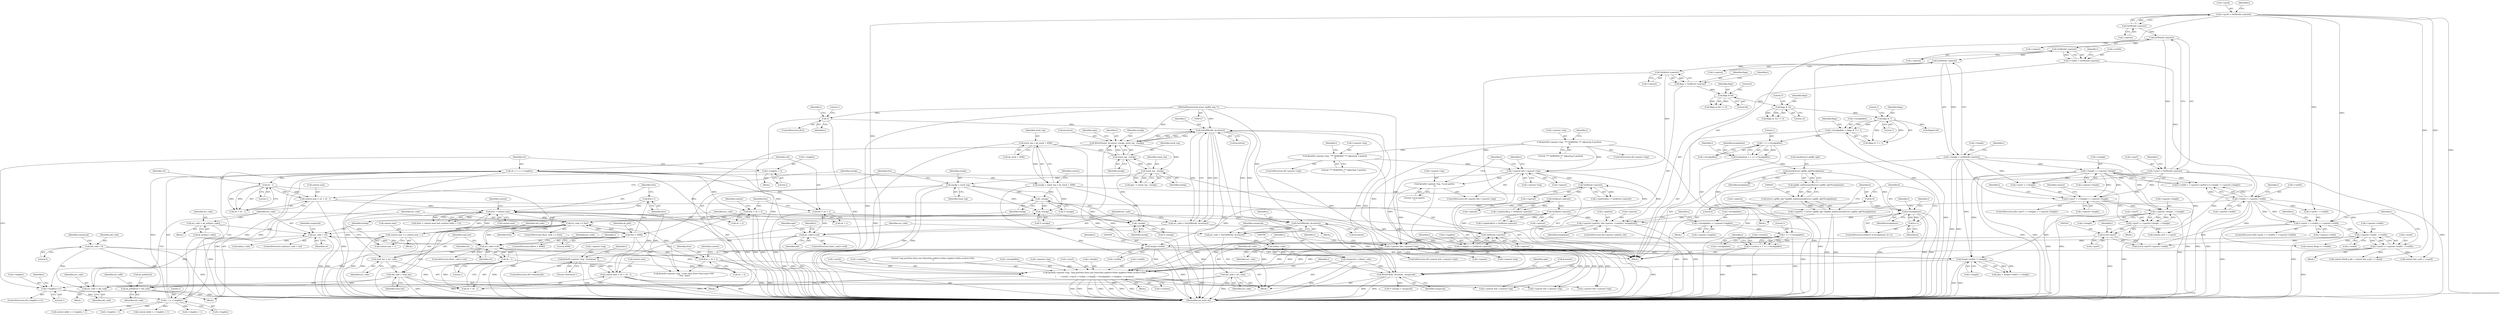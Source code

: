 digraph "0_ngiflib_b588a2249c7abbfc52173e32ee11d6facef82f89@API" {
"1000867" [label="(Call,ab_prfx[free] = old_code)"];
"1000791" [label="(Call,old_code = act_code)"];
"1000788" [label="(Call,(u8)act_code)"];
"1000780" [label="(Call,act_code = GetGifWord(i, &context))"];
"1000782" [label="(Call,GetGifWord(i, &context))"];
"1000681" [label="(Call,GetGifWord(i, &context))"];
"1000794" [label="(Call,WritePixel(i, &context, casspecial))"];
"1000128" [label="(MethodParameterIn,struct ngiflib_img * i)"];
"1000786" [label="(Call,casspecial = (u8)act_code)"];
"1000846" [label="(Call,WritePixels(i, &context, stackp, stack_top - stackp))"];
"1000851" [label="(Call,stack_top - stackp)"];
"1000657" [label="(Call,stack_top = ab_stack + 4096)"];
"1000856" [label="(Call,stack_top - stackp)"];
"1000843" [label="(Call,--stackp)"];
"1000655" [label="(Call,stackp = stack_top = ab_stack + 4096)"];
"1000826" [label="(Call,--stackp)"];
"1000813" [label="(Call,--stackp)"];
"1000859" [label="(Call,stackp = stack_top)"];
"1000155" [label="(Call,!i)"];
"1000907" [label="(Call,old_code = read_byt)"];
"1000803" [label="(Call,read_byt = act_code)"];
"1000734" [label="(Call,act_code==clr)"];
"1000686" [label="(Call,act_code==eof)"];
"1000679" [label="(Call,act_code = GetGifWord(i, &context))"];
"1000627" [label="(Call,eof = clr + 1)"];
"1000620" [label="(Call,clr = 1 << i->imgbits)"];
"1000622" [label="(Call,1 << i->imgbits)"];
"1000609" [label="(Call,i->imgbits==1)"];
"1000580" [label="(Call,fprintf(i->parent->log, \"img pos(%hu,%hu) size %hux%hu palbits=%hhu imgbits=%hhu ncolors=%hu\n\",\n\t       i->posX, i->posY, i->width, i->height, i->localpalbits, i->imgbits, i->ncolors))"];
"1000559" [label="(Call,i->parent && i->parent->log)"];
"1000554" [label="(Call,GetByte(i->parent))"];
"1000513" [label="(Call,i->parent->palette_cb(i->parent, i->palette, localpalsize))"];
"1000434" [label="(Call,i->parent && i->parent->log)"];
"1000378" [label="(Call,GetByte(i->parent))"];
"1000188" [label="(Call,GetWord(i->parent))"];
"1000180" [label="(Call,GetWord(i->parent))"];
"1000172" [label="(Call,GetWord(i->parent))"];
"1000164" [label="(Call,GetWord(i->parent))"];
"1000250" [label="(Call,fprintf(i->parent->log, \"*** WARNING *** Adjusting X position\n\"))"];
"1000291" [label="(Call,fprintf(i->parent->log, \"*** WARNING *** Adjusting Y position\n\"))"];
"1000503" [label="(Call,GetByte(i->parent))"];
"1000491" [label="(Call,GetByte(i->parent))"];
"1000479" [label="(Call,GetByte(i->parent))"];
"1000450" [label="(Call,i->palette = (struct ngiflib_rgb *)ngiflib_malloc(sizeof(struct ngiflib_rgb)*localpalsize))"];
"1000454" [label="(Call,(struct ngiflib_rgb *)ngiflib_malloc(sizeof(struct ngiflib_rgb)*localpalsize))"];
"1000456" [label="(Call,ngiflib_malloc(sizeof(struct ngiflib_rgb)*localpalsize))"];
"1000457" [label="(Call,sizeof(struct ngiflib_rgb)*localpalsize)"];
"1000426" [label="(Call,localpalsize = 1 << i->localpalbits)"];
"1000428" [label="(Call,1 << i->localpalbits)"];
"1000410" [label="(Call,i->localpalbits = (flags & 7) + 1)"];
"1000415" [label="(Call,flags & 7)"];
"1000406" [label="(Call,flags & 32)"];
"1000387" [label="(Call,flags & 64)"];
"1000376" [label="(Call,flags = GetByte(i->parent))"];
"1000465" [label="(Call,k<localpalsize)"];
"1000462" [label="(Call,k=0)"];
"1000468" [label="(Call,k++)"];
"1000443" [label="(Call,fprintf(i->parent->log, \"Local palette\n\"))"];
"1000573" [label="(Call,fprintf(i->parent->log, \"interlaced \"))"];
"1000257" [label="(Call,i->posX = i->parent->width - i->width)"];
"1000261" [label="(Call,i->parent->width - i->width)"];
"1000230" [label="(Call,(i->posX + i->width) > i->parent->width)"];
"1000160" [label="(Call,i->posX = GetWord(i->parent))"];
"1000194" [label="(Call,i->width > i->parent->width)"];
"1000176" [label="(Call,i->width = GetWord(i->parent))"];
"1000340" [label="(Call,(u32)i->posY)"];
"1000298" [label="(Call,i->posY = i->parent->height - i->height)"];
"1000302" [label="(Call,i->parent->height - i->height)"];
"1000271" [label="(Call,(i->posY + i->height) > i->parent->height)"];
"1000168" [label="(Call,i->posY = GetWord(i->parent))"];
"1000184" [label="(Call,i->height = GetWord(i->parent))"];
"1000203" [label="(Call,i->height > i->parent->height)"];
"1000368" [label="(Call,(long)i->width)"];
"1000367" [label="(Call,(long)i->width * i->height)"];
"1000545" [label="(Call,1 << i->localpalbits)"];
"1000532" [label="(Call,i->localpalbits = i->parent->imgbits)"];
"1000550" [label="(Call,i->imgbits = GetByte(i->parent))"];
"1000541" [label="(Call,i->ncolors = 1 << i->localpalbits)"];
"1000615" [label="(Call,i->imgbits = 2)"];
"1000820" [label="(Call,act_code > clr)"];
"1000807" [label="(Call,act_code >= free)"];
"1000757" [label="(Call,free = clr + 2)"];
"1000883" [label="(Call,free > context.max)"];
"1000879" [label="(Call,free++)"];
"1000863" [label="(Call,free < 4096)"];
"1000898" [label="(Call,context.max += context.max + 1)"];
"1000646" [label="(Call,context.max = clr + clr - 1)"];
"1000652" [label="(Call,clr - 1)"];
"1000771" [label="(Call,context.max = clr + clr - 1)"];
"1000777" [label="(Call,clr - 1)"];
"1000632" [label="(Call,free = clr + 2)"];
"1000816" [label="(Call,act_code = old_code)"];
"1000142" [label="(Call,old_code = 0)"];
"1000831" [label="(Call,act_code = ab_prfx[act_code])"];
"1000230" [label="(Call,(i->posX + i->width) > i->parent->width)"];
"1000374" [label="(Identifier,i)"];
"1000386" [label="(Call,(flags & 64) >> 6)"];
"1000569" [label="(ControlStructure,if(i->interlaced))"];
"1000688" [label="(Identifier,eof)"];
"1000777" [label="(Call,clr - 1)"];
"1000811" [label="(Call,*(--stackp) = casspecial)"];
"1000757" [label="(Call,free = clr + 2)"];
"1000373" [label="(Call,i->height)"];
"1000866" [label="(Block,)"];
"1000340" [label="(Call,(u32)i->posY)"];
"1000545" [label="(Call,1 << i->localpalbits)"];
"1000229" [label="(ControlStructure,if((i->posX + i->width) > i->parent->width))"];
"1000420" [label="(Call,flags&128)"];
"1000691" [label="(Call,i->parent && i->parent->log)"];
"1000686" [label="(Call,act_code==eof)"];
"1000144" [label="(Literal,0)"];
"1000231" [label="(Call,i->posX + i->width)"];
"1000819" [label="(ControlStructure,while(act_code > clr))"];
"1000161" [label="(Call,i->posX)"];
"1000270" [label="(ControlStructure,if((i->posY + i->height) > i->parent->height))"];
"1000520" [label="(Identifier,localpalsize)"];
"1000554" [label="(Call,GetByte(i->parent))"];
"1000646" [label="(Call,context.max = clr + clr - 1)"];
"1000858" [label="(Identifier,stackp)"];
"1000735" [label="(Identifier,act_code)"];
"1000880" [label="(Identifier,free)"];
"1000568" [label="(Block,)"];
"1000885" [label="(Call,context.max)"];
"1000550" [label="(Call,i->imgbits = GetByte(i->parent))"];
"1000434" [label="(Call,i->parent && i->parent->log)"];
"1000162" [label="(Identifier,i)"];
"1000678" [label="(Block,)"];
"1000165" [label="(Call,i->parent)"];
"1000808" [label="(Identifier,act_code)"];
"1000154" [label="(ControlStructure,if(!i))"];
"1000890" [label="(Identifier,context)"];
"1000784" [label="(Call,&context)"];
"1000414" [label="(Call,(flags & 7) + 1)"];
"1000758" [label="(Identifier,free)"];
"1000152" [label="(Identifier,casspecial)"];
"1000842" [label="(Call,*(--stackp))"];
"1000782" [label="(Call,GetGifWord(i, &context))"];
"1000302" [label="(Call,i->parent->height - i->height)"];
"1000350" [label="(Call,context.frbuff_p.p8 = context.line_p.p8 + i->posX)"];
"1000869" [label="(Identifier,ab_prfx)"];
"1000734" [label="(Call,act_code==clr)"];
"1000654" [label="(Literal,1)"];
"1000733" [label="(ControlStructure,if(act_code==clr))"];
"1000522" [label="(Block,)"];
"1000748" [label="(Call,fprintf(i->parent->log, \"Code clear (free=%hu) npix=%ld\n\", free, npix))"];
"1000142" [label="(Call,old_code = 0)"];
"1000628" [label="(Identifier,eof)"];
"1000207" [label="(Call,i->parent->height)"];
"1000423" [label="(Block,)"];
"1000868" [label="(Call,ab_prfx[free])"];
"1000759" [label="(Call,clr + 2)"];
"1000680" [label="(Identifier,act_code)"];
"1000463" [label="(Identifier,k)"];
"1000863" [label="(Call,free < 4096)"];
"1000639" [label="(Identifier,context)"];
"1000581" [label="(Call,i->parent->log)"];
"1000193" [label="(Call,(i->width > i->parent->width) || (i->height > i->parent->height))"];
"1000458" [label="(Call,sizeof(struct ngiflib_rgb))"];
"1000387" [label="(Call,flags & 64)"];
"1000693" [label="(Identifier,i)"];
"1000812" [label="(Call,*(--stackp))"];
"1000259" [label="(Identifier,i)"];
"1000806" [label="(ControlStructure,if(act_code >= free))"];
"1000854" [label="(Call,npix -= (stack_top - stackp))"];
"1000279" [label="(Call,i->parent->height)"];
"1000711" [label="(Identifier,npix)"];
"1000805" [label="(Identifier,act_code)"];
"1000342" [label="(Call,i->posY)"];
"1000778" [label="(Identifier,clr)"];
"1000816" [label="(Call,act_code = old_code)"];
"1000507" [label="(ControlStructure,if(i->parent->palette_cb))"];
"1000180" [label="(Call,GetWord(i->parent))"];
"1000664" [label="(Identifier,context)"];
"1000827" [label="(Identifier,stackp)"];
"1000561" [label="(Identifier,i)"];
"1000468" [label="(Call,k++)"];
"1000637" [label="(Call,context.nbbit = i->imgbits + 1)"];
"1000590" [label="(Call,i->posY)"];
"1000772" [label="(Call,context.max)"];
"1000652" [label="(Call,clr - 1)"];
"1000203" [label="(Call,i->height > i->parent->height)"];
"1000736" [label="(Identifier,clr)"];
"1000170" [label="(Identifier,i)"];
"1000430" [label="(Call,i->localpalbits)"];
"1000571" [label="(Identifier,i)"];
"1000251" [label="(Call,i->parent->log)"];
"1000682" [label="(Identifier,i)"];
"1000389" [label="(Literal,64)"];
"1000303" [label="(Call,i->parent->height)"];
"1000608" [label="(ControlStructure,if(i->imgbits==1))"];
"1000532" [label="(Call,i->localpalbits = i->parent->imgbits)"];
"1000775" [label="(Call,clr + clr - 1)"];
"1000466" [label="(Identifier,k)"];
"1000176" [label="(Call,i->width = GetWord(i->parent))"];
"1000596" [label="(Call,i->height)"];
"1000384" [label="(Identifier,i)"];
"1000533" [label="(Call,i->localpalbits)"];
"1000907" [label="(Call,old_code = read_byt)"];
"1000800" [label="(Identifier,npix)"];
"1000421" [label="(Identifier,flags)"];
"1000194" [label="(Call,i->width > i->parent->width)"];
"1000143" [label="(Identifier,old_code)"];
"1000285" [label="(ControlStructure,if(i->parent->log))"];
"1000650" [label="(Call,clr + clr - 1)"];
"1000820" [label="(Call,act_code > clr)"];
"1000867" [label="(Call,ab_prfx[free] = old_code)"];
"1000879" [label="(Call,free++)"];
"1000454" [label="(Call,(struct ngiflib_rgb *)ngiflib_malloc(sizeof(struct ngiflib_rgb)*localpalsize))"];
"1000832" [label="(Identifier,act_code)"];
"1000159" [label="(Literal,1)"];
"1000188" [label="(Call,GetWord(i->parent))"];
"1000469" [label="(Identifier,k)"];
"1000622" [label="(Call,1 << i->imgbits)"];
"1000436" [label="(Identifier,i)"];
"1000417" [label="(Literal,7)"];
"1000367" [label="(Call,(long)i->width * i->height)"];
"1000610" [label="(Call,i->imgbits)"];
"1000475" [label="(Identifier,i)"];
"1000683" [label="(Call,&context)"];
"1000810" [label="(Block,)"];
"1000627" [label="(Call,eof = clr + 1)"];
"1000813" [label="(Call,--stackp)"];
"1000641" [label="(Call,i->imgbits + 1)"];
"1000185" [label="(Call,i->height)"];
"1000347" [label="(Identifier,i)"];
"1000802" [label="(Block,)"];
"1000846" [label="(Call,WritePixels(i, &context, stackp, stack_top - stackp))"];
"1000503" [label="(Call,GetByte(i->parent))"];
"1000619" [label="(Literal,2)"];
"1000271" [label="(Call,(i->posY + i->height) > i->parent->height)"];
"1000405" [label="(Call,(flags & 32) >> 5)"];
"1000647" [label="(Call,context.max)"];
"1000616" [label="(Call,i->imgbits)"];
"1000856" [label="(Call,stack_top - stackp)"];
"1000788" [label="(Call,(u8)act_code)"];
"1000272" [label="(Call,i->posY + i->height)"];
"1000238" [label="(Call,i->parent->width)"];
"1000262" [label="(Call,i->parent->width)"];
"1000415" [label="(Call,flags & 7)"];
"1000762" [label="(Call,context.nbbit = i->imgbits + 1)"];
"1000614" [label="(Block,)"];
"1000257" [label="(Call,i->posX = i->parent->width - i->width)"];
"1000862" [label="(ControlStructure,if(free < 4096))"];
"1000780" [label="(Call,act_code = GetGifWord(i, &context))"];
"1000178" [label="(Identifier,i)"];
"1000573" [label="(Call,fprintf(i->parent->log, \"interlaced \"))"];
"1000574" [label="(Call,i->parent->log)"];
"1000790" [label="(Identifier,act_code)"];
"1000803" [label="(Call,read_byt = act_code)"];
"1000450" [label="(Call,i->palette = (struct ngiflib_rgb *)ngiflib_malloc(sizeof(struct ngiflib_rgb)*localpalsize))"];
"1000798" [label="(Identifier,casspecial)"];
"1000593" [label="(Call,i->width)"];
"1000882" [label="(Call,(free > context.max) && (context.nbbit < 12))"];
"1000541" [label="(Call,i->ncolors = 1 << i->localpalbits)"];
"1000205" [label="(Identifier,i)"];
"1000461" [label="(ControlStructure,for(k=0; k<localpalsize; k++))"];
"1000687" [label="(Identifier,act_code)"];
"1000587" [label="(Call,i->posX)"];
"1000791" [label="(Call,old_code = act_code)"];
"1000543" [label="(Identifier,i)"];
"1000452" [label="(Identifier,i)"];
"1000243" [label="(Block,)"];
"1000546" [label="(Literal,1)"];
"1000365" [label="(Call,npix = (long)i->width * i->height)"];
"1000247" [label="(Identifier,i)"];
"1000679" [label="(Call,act_code = GetGifWord(i, &context))"];
"1000861" [label="(Identifier,stack_top)"];
"1000189" [label="(Call,i->parent)"];
"1000429" [label="(Literal,1)"];
"1000407" [label="(Identifier,flags)"];
"1000128" [label="(MethodParameterIn,struct ngiflib_img * i)"];
"1000184" [label="(Call,i->height = GetWord(i->parent))"];
"1000552" [label="(Identifier,i)"];
"1000370" [label="(Call,i->width)"];
"1000850" [label="(Identifier,stackp)"];
"1000542" [label="(Call,i->ncolors)"];
"1000902" [label="(Call,context.max + 1)"];
"1000274" [label="(Identifier,i)"];
"1000633" [label="(Identifier,free)"];
"1000428" [label="(Call,1 << i->localpalbits)"];
"1000416" [label="(Identifier,flags)"];
"1000172" [label="(Call,GetWord(i->parent))"];
"1000451" [label="(Call,i->palette)"];
"1000464" [label="(Literal,0)"];
"1000390" [label="(Literal,6)"];
"1000536" [label="(Call,i->parent->imgbits)"];
"1000558" [label="(ControlStructure,if(i->parent && i->parent->log))"];
"1000196" [label="(Identifier,i)"];
"1000168" [label="(Call,i->posY = GetWord(i->parent))"];
"1000356" [label="(Call,context.line_p.p8 + i->posX)"];
"1000893" [label="(Block,)"];
"1000198" [label="(Call,i->parent->width)"];
"1000883" [label="(Call,free > context.max)"];
"1000857" [label="(Identifier,stack_top)"];
"1000560" [label="(Call,i->parent)"];
"1000831" [label="(Call,act_code = ab_prfx[act_code])"];
"1000617" [label="(Identifier,i)"];
"1000852" [label="(Identifier,stack_top)"];
"1000457" [label="(Call,sizeof(struct ngiflib_rgb)*localpalsize)"];
"1000409" [label="(Literal,5)"];
"1000438" [label="(Call,i->parent->log)"];
"1000411" [label="(Call,i->localpalbits)"];
"1000435" [label="(Call,i->parent)"];
"1000551" [label="(Call,i->imgbits)"];
"1000814" [label="(Identifier,stackp)"];
"1000480" [label="(Call,i->parent)"];
"1000418" [label="(Literal,1)"];
"1000766" [label="(Call,i->imgbits + 1)"];
"1000794" [label="(Call,WritePixel(i, &context, casspecial))"];
"1000783" [label="(Identifier,i)"];
"1000467" [label="(Identifier,localpalsize)"];
"1000779" [label="(Literal,1)"];
"1000160" [label="(Call,i->posX = GetWord(i->parent))"];
"1000181" [label="(Call,i->parent)"];
"1000479" [label="(Call,GetByte(i->parent))"];
"1000864" [label="(Identifier,free)"];
"1000547" [label="(Call,i->localpalbits)"];
"1000379" [label="(Call,i->parent)"];
"1000602" [label="(Call,i->imgbits)"];
"1000261" [label="(Call,i->parent->width - i->width)"];
"1000406" [label="(Call,flags & 32)"];
"1000298" [label="(Call,i->posY = i->parent->height - i->height)"];
"1000874" [label="(Identifier,ab_suffx)"];
"1000169" [label="(Call,i->posY)"];
"1000446" [label="(Identifier,i)"];
"1000555" [label="(Call,i->parent)"];
"1000504" [label="(Call,i->parent)"];
"1000586" [label="(Literal,\"img pos(%hu,%hu) size %hux%hu palbits=%hhu imgbits=%hhu ncolors=%hu\n\")"];
"1000787" [label="(Identifier,casspecial)"];
"1000605" [label="(Call,i->ncolors)"];
"1000793" [label="(Identifier,act_code)"];
"1000299" [label="(Call,i->posY)"];
"1000795" [label="(Identifier,i)"];
"1000620" [label="(Call,clr = 1 << i->imgbits)"];
"1000284" [label="(Block,)"];
"1000471" [label="(Call,i->palette[k].r = GetByte(i->parent))"];
"1000681" [label="(Call,GetGifWord(i, &context))"];
"1000817" [label="(Identifier,act_code)"];
"1000514" [label="(Call,i->parent)"];
"1000376" [label="(Call,flags = GetByte(i->parent))"];
"1000444" [label="(Call,i->parent->log)"];
"1000292" [label="(Call,i->parent->log)"];
"1000826" [label="(Call,--stackp)"];
"1000313" [label="(Identifier,context)"];
"1000781" [label="(Identifier,act_code)"];
"1000807" [label="(Call,act_code >= free)"];
"1000629" [label="(Call,clr + 1)"];
"1000741" [label="(Identifier,i)"];
"1000632" [label="(Call,free = clr + 2)"];
"1000388" [label="(Identifier,flags)"];
"1000256" [label="(Literal,\"*** WARNING *** Adjusting X position\n\")"];
"1000267" [label="(Call,i->width)"];
"1000297" [label="(Literal,\"*** WARNING *** Adjusting Y position\n\")"];
"1000377" [label="(Identifier,flags)"];
"1000186" [label="(Identifier,i)"];
"1000258" [label="(Call,i->posX)"];
"1000843" [label="(Call,--stackp)"];
"1000613" [label="(Literal,1)"];
"1000483" [label="(Call,i->palette[k].g = GetByte(i->parent))"];
"1000495" [label="(Call,i->palette[k].b = GetByte(i->parent))"];
"1000912" [label="(MethodReturn,static int)"];
"1000764" [label="(Identifier,context)"];
"1000847" [label="(Identifier,i)"];
"1000177" [label="(Call,i->width)"];
"1000460" [label="(Identifier,localpalsize)"];
"1000563" [label="(Call,i->parent->log)"];
"1000195" [label="(Call,i->width)"];
"1000155" [label="(Call,!i)"];
"1000623" [label="(Literal,1)"];
"1000408" [label="(Literal,32)"];
"1000164" [label="(Call,GetWord(i->parent))"];
"1000792" [label="(Identifier,old_code)"];
"1000833" [label="(Call,ab_prfx[act_code])"];
"1000809" [label="(Identifier,free)"];
"1000443" [label="(Call,fprintf(i->parent->log, \"Local palette\n\"))"];
"1000822" [label="(Identifier,clr)"];
"1000559" [label="(Call,i->parent && i->parent->log)"];
"1000465" [label="(Call,k<localpalsize)"];
"1000311" [label="(Call,context.Xtogo = i->width)"];
"1000871" [label="(Identifier,old_code)"];
"1000204" [label="(Call,i->height)"];
"1000308" [label="(Call,i->height)"];
"1000860" [label="(Identifier,stackp)"];
"1000580" [label="(Call,fprintf(i->parent->log, \"img pos(%hu,%hu) size %hux%hu palbits=%hhu imgbits=%hhu ncolors=%hu\n\",\n\t       i->posX, i->posY, i->width, i->height, i->localpalbits, i->imgbits, i->ncolors))"];
"1000659" [label="(Call,ab_stack + 4096)"];
"1000771" [label="(Call,context.max = clr + clr - 1)"];
"1000853" [label="(Identifier,stackp)"];
"1000300" [label="(Identifier,i)"];
"1000658" [label="(Identifier,stack_top)"];
"1000653" [label="(Identifier,clr)"];
"1000609" [label="(Call,i->imgbits==1)"];
"1000855" [label="(Identifier,npix)"];
"1000655" [label="(Call,stackp = stack_top = ab_stack + 4096)"];
"1000685" [label="(ControlStructure,if(act_code==eof))"];
"1000433" [label="(ControlStructure,if(i->parent && i->parent->log))"];
"1000825" [label="(Call,*(--stackp))"];
"1000368" [label="(Call,(long)i->width)"];
"1000821" [label="(Identifier,act_code)"];
"1000410" [label="(Call,i->localpalbits = (flags & 7) + 1)"];
"1000884" [label="(Identifier,free)"];
"1000859" [label="(Call,stackp = stack_top)"];
"1000615" [label="(Call,i->imgbits = 2)"];
"1000513" [label="(Call,i->parent->palette_cb(i->parent, i->palette, localpalsize))"];
"1000848" [label="(Call,&context)"];
"1000129" [label="(Block,)"];
"1000492" [label="(Call,i->parent)"];
"1000244" [label="(ControlStructure,if(i->parent->log))"];
"1000456" [label="(Call,ngiflib_malloc(sizeof(struct ngiflib_rgb)*localpalsize))"];
"1000378" [label="(Call,GetByte(i->parent))"];
"1000288" [label="(Identifier,i)"];
"1000579" [label="(Literal,\"interlaced \")"];
"1000804" [label="(Identifier,read_byt)"];
"1000737" [label="(Block,)"];
"1000462" [label="(Call,k=0)"];
"1000838" [label="(Call,(u8)act_code)"];
"1000818" [label="(Identifier,old_code)"];
"1000250" [label="(Call,fprintf(i->parent->log, \"*** WARNING *** Adjusting X position\n\"))"];
"1000517" [label="(Call,i->palette)"];
"1000621" [label="(Identifier,clr)"];
"1000491" [label="(Call,GetByte(i->parent))"];
"1000656" [label="(Identifier,stackp)"];
"1000611" [label="(Identifier,i)"];
"1000898" [label="(Call,context.max += context.max + 1)"];
"1000796" [label="(Call,&context)"];
"1000318" [label="(Call,context.curY = i->posY)"];
"1000837" [label="(Identifier,casspecial)"];
"1000583" [label="(Identifier,i)"];
"1000865" [label="(Literal,4096)"];
"1000851" [label="(Call,stack_top - stackp)"];
"1000291" [label="(Call,fprintf(i->parent->log, \"*** WARNING *** Adjusting Y position\n\"))"];
"1000156" [label="(Identifier,i)"];
"1000786" [label="(Call,casspecial = (u8)act_code)"];
"1000739" [label="(Call,i->parent && i->parent->log)"];
"1000624" [label="(Call,i->imgbits)"];
"1000339" [label="(Call,(u32)i->posY*i->parent->width)"];
"1000427" [label="(Identifier,localpalsize)"];
"1000599" [label="(Call,i->localpalbits)"];
"1000634" [label="(Call,clr + 2)"];
"1000823" [label="(Block,)"];
"1000908" [label="(Identifier,old_code)"];
"1000173" [label="(Call,i->parent)"];
"1000426" [label="(Call,localpalsize = 1 << i->localpalbits)"];
"1000844" [label="(Identifier,stackp)"];
"1000657" [label="(Call,stack_top = ab_stack + 4096)"];
"1000899" [label="(Call,context.max)"];
"1000715" [label="(Call,i->parent && i->parent->log)"];
"1000449" [label="(Literal,\"Local palette\n\")"];
"1000510" [label="(Identifier,i)"];
"1000909" [label="(Identifier,read_byt)"];
"1000867" -> "1000866"  [label="AST: "];
"1000867" -> "1000871"  [label="CFG: "];
"1000868" -> "1000867"  [label="AST: "];
"1000871" -> "1000867"  [label="AST: "];
"1000874" -> "1000867"  [label="CFG: "];
"1000867" -> "1000912"  [label="DDG: "];
"1000791" -> "1000867"  [label="DDG: "];
"1000907" -> "1000867"  [label="DDG: "];
"1000142" -> "1000867"  [label="DDG: "];
"1000791" -> "1000737"  [label="AST: "];
"1000791" -> "1000793"  [label="CFG: "];
"1000792" -> "1000791"  [label="AST: "];
"1000793" -> "1000791"  [label="AST: "];
"1000795" -> "1000791"  [label="CFG: "];
"1000791" -> "1000912"  [label="DDG: "];
"1000788" -> "1000791"  [label="DDG: "];
"1000791" -> "1000816"  [label="DDG: "];
"1000788" -> "1000786"  [label="AST: "];
"1000788" -> "1000790"  [label="CFG: "];
"1000789" -> "1000788"  [label="AST: "];
"1000790" -> "1000788"  [label="AST: "];
"1000786" -> "1000788"  [label="CFG: "];
"1000788" -> "1000786"  [label="DDG: "];
"1000780" -> "1000788"  [label="DDG: "];
"1000780" -> "1000737"  [label="AST: "];
"1000780" -> "1000782"  [label="CFG: "];
"1000781" -> "1000780"  [label="AST: "];
"1000782" -> "1000780"  [label="AST: "];
"1000787" -> "1000780"  [label="CFG: "];
"1000782" -> "1000780"  [label="DDG: "];
"1000782" -> "1000780"  [label="DDG: "];
"1000782" -> "1000784"  [label="CFG: "];
"1000783" -> "1000782"  [label="AST: "];
"1000784" -> "1000782"  [label="AST: "];
"1000681" -> "1000782"  [label="DDG: "];
"1000681" -> "1000782"  [label="DDG: "];
"1000128" -> "1000782"  [label="DDG: "];
"1000782" -> "1000794"  [label="DDG: "];
"1000782" -> "1000794"  [label="DDG: "];
"1000681" -> "1000679"  [label="AST: "];
"1000681" -> "1000683"  [label="CFG: "];
"1000682" -> "1000681"  [label="AST: "];
"1000683" -> "1000681"  [label="AST: "];
"1000679" -> "1000681"  [label="CFG: "];
"1000681" -> "1000912"  [label="DDG: "];
"1000681" -> "1000912"  [label="DDG: "];
"1000681" -> "1000679"  [label="DDG: "];
"1000681" -> "1000679"  [label="DDG: "];
"1000794" -> "1000681"  [label="DDG: "];
"1000794" -> "1000681"  [label="DDG: "];
"1000846" -> "1000681"  [label="DDG: "];
"1000846" -> "1000681"  [label="DDG: "];
"1000155" -> "1000681"  [label="DDG: "];
"1000128" -> "1000681"  [label="DDG: "];
"1000681" -> "1000846"  [label="DDG: "];
"1000681" -> "1000846"  [label="DDG: "];
"1000794" -> "1000737"  [label="AST: "];
"1000794" -> "1000798"  [label="CFG: "];
"1000795" -> "1000794"  [label="AST: "];
"1000796" -> "1000794"  [label="AST: "];
"1000798" -> "1000794"  [label="AST: "];
"1000800" -> "1000794"  [label="CFG: "];
"1000794" -> "1000912"  [label="DDG: "];
"1000794" -> "1000912"  [label="DDG: "];
"1000128" -> "1000794"  [label="DDG: "];
"1000786" -> "1000794"  [label="DDG: "];
"1000794" -> "1000811"  [label="DDG: "];
"1000128" -> "1000127"  [label="AST: "];
"1000128" -> "1000912"  [label="DDG: "];
"1000128" -> "1000155"  [label="DDG: "];
"1000128" -> "1000846"  [label="DDG: "];
"1000786" -> "1000737"  [label="AST: "];
"1000787" -> "1000786"  [label="AST: "];
"1000792" -> "1000786"  [label="CFG: "];
"1000786" -> "1000912"  [label="DDG: "];
"1000846" -> "1000802"  [label="AST: "];
"1000846" -> "1000851"  [label="CFG: "];
"1000847" -> "1000846"  [label="AST: "];
"1000848" -> "1000846"  [label="AST: "];
"1000850" -> "1000846"  [label="AST: "];
"1000851" -> "1000846"  [label="AST: "];
"1000855" -> "1000846"  [label="CFG: "];
"1000846" -> "1000912"  [label="DDG: "];
"1000851" -> "1000846"  [label="DDG: "];
"1000851" -> "1000846"  [label="DDG: "];
"1000846" -> "1000856"  [label="DDG: "];
"1000851" -> "1000853"  [label="CFG: "];
"1000852" -> "1000851"  [label="AST: "];
"1000853" -> "1000851"  [label="AST: "];
"1000657" -> "1000851"  [label="DDG: "];
"1000856" -> "1000851"  [label="DDG: "];
"1000843" -> "1000851"  [label="DDG: "];
"1000851" -> "1000856"  [label="DDG: "];
"1000657" -> "1000655"  [label="AST: "];
"1000657" -> "1000659"  [label="CFG: "];
"1000658" -> "1000657"  [label="AST: "];
"1000659" -> "1000657"  [label="AST: "];
"1000655" -> "1000657"  [label="CFG: "];
"1000657" -> "1000912"  [label="DDG: "];
"1000657" -> "1000912"  [label="DDG: "];
"1000657" -> "1000655"  [label="DDG: "];
"1000856" -> "1000854"  [label="AST: "];
"1000856" -> "1000858"  [label="CFG: "];
"1000857" -> "1000856"  [label="AST: "];
"1000858" -> "1000856"  [label="AST: "];
"1000854" -> "1000856"  [label="CFG: "];
"1000856" -> "1000854"  [label="DDG: "];
"1000856" -> "1000854"  [label="DDG: "];
"1000856" -> "1000859"  [label="DDG: "];
"1000843" -> "1000842"  [label="AST: "];
"1000843" -> "1000844"  [label="CFG: "];
"1000844" -> "1000843"  [label="AST: "];
"1000842" -> "1000843"  [label="CFG: "];
"1000655" -> "1000843"  [label="DDG: "];
"1000826" -> "1000843"  [label="DDG: "];
"1000813" -> "1000843"  [label="DDG: "];
"1000859" -> "1000843"  [label="DDG: "];
"1000655" -> "1000129"  [label="AST: "];
"1000656" -> "1000655"  [label="AST: "];
"1000664" -> "1000655"  [label="CFG: "];
"1000655" -> "1000912"  [label="DDG: "];
"1000655" -> "1000813"  [label="DDG: "];
"1000655" -> "1000826"  [label="DDG: "];
"1000826" -> "1000825"  [label="AST: "];
"1000826" -> "1000827"  [label="CFG: "];
"1000827" -> "1000826"  [label="AST: "];
"1000825" -> "1000826"  [label="CFG: "];
"1000813" -> "1000826"  [label="DDG: "];
"1000859" -> "1000826"  [label="DDG: "];
"1000813" -> "1000812"  [label="AST: "];
"1000813" -> "1000814"  [label="CFG: "];
"1000814" -> "1000813"  [label="AST: "];
"1000812" -> "1000813"  [label="CFG: "];
"1000859" -> "1000813"  [label="DDG: "];
"1000859" -> "1000802"  [label="AST: "];
"1000859" -> "1000861"  [label="CFG: "];
"1000860" -> "1000859"  [label="AST: "];
"1000861" -> "1000859"  [label="AST: "];
"1000864" -> "1000859"  [label="CFG: "];
"1000859" -> "1000912"  [label="DDG: "];
"1000859" -> "1000912"  [label="DDG: "];
"1000155" -> "1000154"  [label="AST: "];
"1000155" -> "1000156"  [label="CFG: "];
"1000156" -> "1000155"  [label="AST: "];
"1000159" -> "1000155"  [label="CFG: "];
"1000162" -> "1000155"  [label="CFG: "];
"1000155" -> "1000912"  [label="DDG: "];
"1000155" -> "1000912"  [label="DDG: "];
"1000907" -> "1000802"  [label="AST: "];
"1000907" -> "1000909"  [label="CFG: "];
"1000908" -> "1000907"  [label="AST: "];
"1000909" -> "1000907"  [label="AST: "];
"1000680" -> "1000907"  [label="CFG: "];
"1000907" -> "1000912"  [label="DDG: "];
"1000907" -> "1000912"  [label="DDG: "];
"1000907" -> "1000816"  [label="DDG: "];
"1000803" -> "1000907"  [label="DDG: "];
"1000803" -> "1000802"  [label="AST: "];
"1000803" -> "1000805"  [label="CFG: "];
"1000804" -> "1000803"  [label="AST: "];
"1000805" -> "1000803"  [label="AST: "];
"1000808" -> "1000803"  [label="CFG: "];
"1000734" -> "1000803"  [label="DDG: "];
"1000734" -> "1000733"  [label="AST: "];
"1000734" -> "1000736"  [label="CFG: "];
"1000735" -> "1000734"  [label="AST: "];
"1000736" -> "1000734"  [label="AST: "];
"1000741" -> "1000734"  [label="CFG: "];
"1000804" -> "1000734"  [label="CFG: "];
"1000734" -> "1000912"  [label="DDG: "];
"1000686" -> "1000734"  [label="DDG: "];
"1000820" -> "1000734"  [label="DDG: "];
"1000652" -> "1000734"  [label="DDG: "];
"1000777" -> "1000734"  [label="DDG: "];
"1000734" -> "1000757"  [label="DDG: "];
"1000734" -> "1000759"  [label="DDG: "];
"1000734" -> "1000777"  [label="DDG: "];
"1000734" -> "1000807"  [label="DDG: "];
"1000734" -> "1000820"  [label="DDG: "];
"1000686" -> "1000685"  [label="AST: "];
"1000686" -> "1000688"  [label="CFG: "];
"1000687" -> "1000686"  [label="AST: "];
"1000688" -> "1000686"  [label="AST: "];
"1000693" -> "1000686"  [label="CFG: "];
"1000711" -> "1000686"  [label="CFG: "];
"1000686" -> "1000912"  [label="DDG: "];
"1000686" -> "1000912"  [label="DDG: "];
"1000686" -> "1000912"  [label="DDG: "];
"1000679" -> "1000686"  [label="DDG: "];
"1000627" -> "1000686"  [label="DDG: "];
"1000679" -> "1000678"  [label="AST: "];
"1000680" -> "1000679"  [label="AST: "];
"1000687" -> "1000679"  [label="CFG: "];
"1000679" -> "1000912"  [label="DDG: "];
"1000627" -> "1000129"  [label="AST: "];
"1000627" -> "1000629"  [label="CFG: "];
"1000628" -> "1000627"  [label="AST: "];
"1000629" -> "1000627"  [label="AST: "];
"1000633" -> "1000627"  [label="CFG: "];
"1000627" -> "1000912"  [label="DDG: "];
"1000620" -> "1000627"  [label="DDG: "];
"1000620" -> "1000129"  [label="AST: "];
"1000620" -> "1000622"  [label="CFG: "];
"1000621" -> "1000620"  [label="AST: "];
"1000622" -> "1000620"  [label="AST: "];
"1000628" -> "1000620"  [label="CFG: "];
"1000620" -> "1000912"  [label="DDG: "];
"1000622" -> "1000620"  [label="DDG: "];
"1000622" -> "1000620"  [label="DDG: "];
"1000620" -> "1000629"  [label="DDG: "];
"1000620" -> "1000632"  [label="DDG: "];
"1000620" -> "1000634"  [label="DDG: "];
"1000620" -> "1000652"  [label="DDG: "];
"1000622" -> "1000624"  [label="CFG: "];
"1000623" -> "1000622"  [label="AST: "];
"1000624" -> "1000622"  [label="AST: "];
"1000609" -> "1000622"  [label="DDG: "];
"1000615" -> "1000622"  [label="DDG: "];
"1000622" -> "1000637"  [label="DDG: "];
"1000622" -> "1000641"  [label="DDG: "];
"1000622" -> "1000762"  [label="DDG: "];
"1000622" -> "1000766"  [label="DDG: "];
"1000609" -> "1000608"  [label="AST: "];
"1000609" -> "1000613"  [label="CFG: "];
"1000610" -> "1000609"  [label="AST: "];
"1000613" -> "1000609"  [label="AST: "];
"1000617" -> "1000609"  [label="CFG: "];
"1000621" -> "1000609"  [label="CFG: "];
"1000609" -> "1000912"  [label="DDG: "];
"1000580" -> "1000609"  [label="DDG: "];
"1000550" -> "1000609"  [label="DDG: "];
"1000580" -> "1000568"  [label="AST: "];
"1000580" -> "1000605"  [label="CFG: "];
"1000581" -> "1000580"  [label="AST: "];
"1000586" -> "1000580"  [label="AST: "];
"1000587" -> "1000580"  [label="AST: "];
"1000590" -> "1000580"  [label="AST: "];
"1000593" -> "1000580"  [label="AST: "];
"1000596" -> "1000580"  [label="AST: "];
"1000599" -> "1000580"  [label="AST: "];
"1000602" -> "1000580"  [label="AST: "];
"1000605" -> "1000580"  [label="AST: "];
"1000611" -> "1000580"  [label="CFG: "];
"1000580" -> "1000912"  [label="DDG: "];
"1000580" -> "1000912"  [label="DDG: "];
"1000580" -> "1000912"  [label="DDG: "];
"1000580" -> "1000912"  [label="DDG: "];
"1000580" -> "1000912"  [label="DDG: "];
"1000580" -> "1000912"  [label="DDG: "];
"1000580" -> "1000912"  [label="DDG: "];
"1000559" -> "1000580"  [label="DDG: "];
"1000573" -> "1000580"  [label="DDG: "];
"1000257" -> "1000580"  [label="DDG: "];
"1000160" -> "1000580"  [label="DDG: "];
"1000340" -> "1000580"  [label="DDG: "];
"1000368" -> "1000580"  [label="DDG: "];
"1000367" -> "1000580"  [label="DDG: "];
"1000545" -> "1000580"  [label="DDG: "];
"1000550" -> "1000580"  [label="DDG: "];
"1000541" -> "1000580"  [label="DDG: "];
"1000580" -> "1000691"  [label="DDG: "];
"1000580" -> "1000715"  [label="DDG: "];
"1000580" -> "1000739"  [label="DDG: "];
"1000559" -> "1000558"  [label="AST: "];
"1000559" -> "1000560"  [label="CFG: "];
"1000559" -> "1000563"  [label="CFG: "];
"1000560" -> "1000559"  [label="AST: "];
"1000563" -> "1000559"  [label="AST: "];
"1000571" -> "1000559"  [label="CFG: "];
"1000611" -> "1000559"  [label="CFG: "];
"1000554" -> "1000559"  [label="DDG: "];
"1000250" -> "1000559"  [label="DDG: "];
"1000291" -> "1000559"  [label="DDG: "];
"1000434" -> "1000559"  [label="DDG: "];
"1000443" -> "1000559"  [label="DDG: "];
"1000559" -> "1000573"  [label="DDG: "];
"1000559" -> "1000691"  [label="DDG: "];
"1000559" -> "1000691"  [label="DDG: "];
"1000559" -> "1000715"  [label="DDG: "];
"1000559" -> "1000715"  [label="DDG: "];
"1000559" -> "1000739"  [label="DDG: "];
"1000559" -> "1000739"  [label="DDG: "];
"1000554" -> "1000550"  [label="AST: "];
"1000554" -> "1000555"  [label="CFG: "];
"1000555" -> "1000554"  [label="AST: "];
"1000550" -> "1000554"  [label="CFG: "];
"1000554" -> "1000550"  [label="DDG: "];
"1000513" -> "1000554"  [label="DDG: "];
"1000378" -> "1000554"  [label="DDG: "];
"1000434" -> "1000554"  [label="DDG: "];
"1000503" -> "1000554"  [label="DDG: "];
"1000513" -> "1000507"  [label="AST: "];
"1000513" -> "1000520"  [label="CFG: "];
"1000514" -> "1000513"  [label="AST: "];
"1000517" -> "1000513"  [label="AST: "];
"1000520" -> "1000513"  [label="AST: "];
"1000543" -> "1000513"  [label="CFG: "];
"1000513" -> "1000912"  [label="DDG: "];
"1000513" -> "1000912"  [label="DDG: "];
"1000513" -> "1000912"  [label="DDG: "];
"1000434" -> "1000513"  [label="DDG: "];
"1000503" -> "1000513"  [label="DDG: "];
"1000450" -> "1000513"  [label="DDG: "];
"1000465" -> "1000513"  [label="DDG: "];
"1000434" -> "1000433"  [label="AST: "];
"1000434" -> "1000435"  [label="CFG: "];
"1000434" -> "1000438"  [label="CFG: "];
"1000435" -> "1000434"  [label="AST: "];
"1000438" -> "1000434"  [label="AST: "];
"1000446" -> "1000434"  [label="CFG: "];
"1000452" -> "1000434"  [label="CFG: "];
"1000378" -> "1000434"  [label="DDG: "];
"1000250" -> "1000434"  [label="DDG: "];
"1000291" -> "1000434"  [label="DDG: "];
"1000434" -> "1000443"  [label="DDG: "];
"1000434" -> "1000479"  [label="DDG: "];
"1000378" -> "1000376"  [label="AST: "];
"1000378" -> "1000379"  [label="CFG: "];
"1000379" -> "1000378"  [label="AST: "];
"1000376" -> "1000378"  [label="CFG: "];
"1000378" -> "1000376"  [label="DDG: "];
"1000188" -> "1000378"  [label="DDG: "];
"1000188" -> "1000184"  [label="AST: "];
"1000188" -> "1000189"  [label="CFG: "];
"1000189" -> "1000188"  [label="AST: "];
"1000184" -> "1000188"  [label="CFG: "];
"1000188" -> "1000912"  [label="DDG: "];
"1000188" -> "1000184"  [label="DDG: "];
"1000180" -> "1000188"  [label="DDG: "];
"1000180" -> "1000176"  [label="AST: "];
"1000180" -> "1000181"  [label="CFG: "];
"1000181" -> "1000180"  [label="AST: "];
"1000176" -> "1000180"  [label="CFG: "];
"1000180" -> "1000176"  [label="DDG: "];
"1000172" -> "1000180"  [label="DDG: "];
"1000172" -> "1000168"  [label="AST: "];
"1000172" -> "1000173"  [label="CFG: "];
"1000173" -> "1000172"  [label="AST: "];
"1000168" -> "1000172"  [label="CFG: "];
"1000172" -> "1000168"  [label="DDG: "];
"1000164" -> "1000172"  [label="DDG: "];
"1000164" -> "1000160"  [label="AST: "];
"1000164" -> "1000165"  [label="CFG: "];
"1000165" -> "1000164"  [label="AST: "];
"1000160" -> "1000164"  [label="CFG: "];
"1000164" -> "1000160"  [label="DDG: "];
"1000250" -> "1000244"  [label="AST: "];
"1000250" -> "1000256"  [label="CFG: "];
"1000251" -> "1000250"  [label="AST: "];
"1000256" -> "1000250"  [label="AST: "];
"1000259" -> "1000250"  [label="CFG: "];
"1000250" -> "1000912"  [label="DDG: "];
"1000250" -> "1000291"  [label="DDG: "];
"1000291" -> "1000285"  [label="AST: "];
"1000291" -> "1000297"  [label="CFG: "];
"1000292" -> "1000291"  [label="AST: "];
"1000297" -> "1000291"  [label="AST: "];
"1000300" -> "1000291"  [label="CFG: "];
"1000291" -> "1000912"  [label="DDG: "];
"1000503" -> "1000495"  [label="AST: "];
"1000503" -> "1000504"  [label="CFG: "];
"1000504" -> "1000503"  [label="AST: "];
"1000495" -> "1000503"  [label="CFG: "];
"1000503" -> "1000479"  [label="DDG: "];
"1000503" -> "1000495"  [label="DDG: "];
"1000491" -> "1000503"  [label="DDG: "];
"1000491" -> "1000483"  [label="AST: "];
"1000491" -> "1000492"  [label="CFG: "];
"1000492" -> "1000491"  [label="AST: "];
"1000483" -> "1000491"  [label="CFG: "];
"1000491" -> "1000483"  [label="DDG: "];
"1000479" -> "1000491"  [label="DDG: "];
"1000479" -> "1000471"  [label="AST: "];
"1000479" -> "1000480"  [label="CFG: "];
"1000480" -> "1000479"  [label="AST: "];
"1000471" -> "1000479"  [label="CFG: "];
"1000479" -> "1000471"  [label="DDG: "];
"1000450" -> "1000423"  [label="AST: "];
"1000450" -> "1000454"  [label="CFG: "];
"1000451" -> "1000450"  [label="AST: "];
"1000454" -> "1000450"  [label="AST: "];
"1000463" -> "1000450"  [label="CFG: "];
"1000450" -> "1000912"  [label="DDG: "];
"1000450" -> "1000912"  [label="DDG: "];
"1000454" -> "1000450"  [label="DDG: "];
"1000454" -> "1000456"  [label="CFG: "];
"1000455" -> "1000454"  [label="AST: "];
"1000456" -> "1000454"  [label="AST: "];
"1000454" -> "1000912"  [label="DDG: "];
"1000456" -> "1000454"  [label="DDG: "];
"1000456" -> "1000457"  [label="CFG: "];
"1000457" -> "1000456"  [label="AST: "];
"1000456" -> "1000912"  [label="DDG: "];
"1000457" -> "1000456"  [label="DDG: "];
"1000457" -> "1000460"  [label="CFG: "];
"1000458" -> "1000457"  [label="AST: "];
"1000460" -> "1000457"  [label="AST: "];
"1000426" -> "1000457"  [label="DDG: "];
"1000457" -> "1000465"  [label="DDG: "];
"1000426" -> "1000423"  [label="AST: "];
"1000426" -> "1000428"  [label="CFG: "];
"1000427" -> "1000426"  [label="AST: "];
"1000428" -> "1000426"  [label="AST: "];
"1000436" -> "1000426"  [label="CFG: "];
"1000428" -> "1000426"  [label="DDG: "];
"1000428" -> "1000426"  [label="DDG: "];
"1000428" -> "1000430"  [label="CFG: "];
"1000429" -> "1000428"  [label="AST: "];
"1000430" -> "1000428"  [label="AST: "];
"1000410" -> "1000428"  [label="DDG: "];
"1000428" -> "1000545"  [label="DDG: "];
"1000410" -> "1000129"  [label="AST: "];
"1000410" -> "1000414"  [label="CFG: "];
"1000411" -> "1000410"  [label="AST: "];
"1000414" -> "1000410"  [label="AST: "];
"1000421" -> "1000410"  [label="CFG: "];
"1000410" -> "1000912"  [label="DDG: "];
"1000415" -> "1000410"  [label="DDG: "];
"1000415" -> "1000410"  [label="DDG: "];
"1000415" -> "1000414"  [label="AST: "];
"1000415" -> "1000417"  [label="CFG: "];
"1000416" -> "1000415"  [label="AST: "];
"1000417" -> "1000415"  [label="AST: "];
"1000418" -> "1000415"  [label="CFG: "];
"1000415" -> "1000414"  [label="DDG: "];
"1000415" -> "1000414"  [label="DDG: "];
"1000406" -> "1000415"  [label="DDG: "];
"1000415" -> "1000420"  [label="DDG: "];
"1000406" -> "1000405"  [label="AST: "];
"1000406" -> "1000408"  [label="CFG: "];
"1000407" -> "1000406"  [label="AST: "];
"1000408" -> "1000406"  [label="AST: "];
"1000409" -> "1000406"  [label="CFG: "];
"1000406" -> "1000405"  [label="DDG: "];
"1000406" -> "1000405"  [label="DDG: "];
"1000387" -> "1000406"  [label="DDG: "];
"1000387" -> "1000386"  [label="AST: "];
"1000387" -> "1000389"  [label="CFG: "];
"1000388" -> "1000387"  [label="AST: "];
"1000389" -> "1000387"  [label="AST: "];
"1000390" -> "1000387"  [label="CFG: "];
"1000387" -> "1000386"  [label="DDG: "];
"1000387" -> "1000386"  [label="DDG: "];
"1000376" -> "1000387"  [label="DDG: "];
"1000376" -> "1000129"  [label="AST: "];
"1000377" -> "1000376"  [label="AST: "];
"1000384" -> "1000376"  [label="CFG: "];
"1000465" -> "1000461"  [label="AST: "];
"1000465" -> "1000467"  [label="CFG: "];
"1000466" -> "1000465"  [label="AST: "];
"1000467" -> "1000465"  [label="AST: "];
"1000475" -> "1000465"  [label="CFG: "];
"1000510" -> "1000465"  [label="CFG: "];
"1000465" -> "1000912"  [label="DDG: "];
"1000465" -> "1000912"  [label="DDG: "];
"1000465" -> "1000912"  [label="DDG: "];
"1000462" -> "1000465"  [label="DDG: "];
"1000468" -> "1000465"  [label="DDG: "];
"1000465" -> "1000468"  [label="DDG: "];
"1000462" -> "1000461"  [label="AST: "];
"1000462" -> "1000464"  [label="CFG: "];
"1000463" -> "1000462"  [label="AST: "];
"1000464" -> "1000462"  [label="AST: "];
"1000466" -> "1000462"  [label="CFG: "];
"1000468" -> "1000461"  [label="AST: "];
"1000468" -> "1000469"  [label="CFG: "];
"1000469" -> "1000468"  [label="AST: "];
"1000466" -> "1000468"  [label="CFG: "];
"1000443" -> "1000433"  [label="AST: "];
"1000443" -> "1000449"  [label="CFG: "];
"1000444" -> "1000443"  [label="AST: "];
"1000449" -> "1000443"  [label="AST: "];
"1000452" -> "1000443"  [label="CFG: "];
"1000443" -> "1000912"  [label="DDG: "];
"1000573" -> "1000569"  [label="AST: "];
"1000573" -> "1000579"  [label="CFG: "];
"1000574" -> "1000573"  [label="AST: "];
"1000579" -> "1000573"  [label="AST: "];
"1000583" -> "1000573"  [label="CFG: "];
"1000573" -> "1000912"  [label="DDG: "];
"1000257" -> "1000243"  [label="AST: "];
"1000257" -> "1000261"  [label="CFG: "];
"1000258" -> "1000257"  [label="AST: "];
"1000261" -> "1000257"  [label="AST: "];
"1000274" -> "1000257"  [label="CFG: "];
"1000257" -> "1000912"  [label="DDG: "];
"1000261" -> "1000257"  [label="DDG: "];
"1000261" -> "1000257"  [label="DDG: "];
"1000257" -> "1000350"  [label="DDG: "];
"1000257" -> "1000356"  [label="DDG: "];
"1000261" -> "1000267"  [label="CFG: "];
"1000262" -> "1000261"  [label="AST: "];
"1000267" -> "1000261"  [label="AST: "];
"1000230" -> "1000261"  [label="DDG: "];
"1000194" -> "1000261"  [label="DDG: "];
"1000261" -> "1000311"  [label="DDG: "];
"1000261" -> "1000339"  [label="DDG: "];
"1000261" -> "1000368"  [label="DDG: "];
"1000230" -> "1000229"  [label="AST: "];
"1000230" -> "1000238"  [label="CFG: "];
"1000231" -> "1000230"  [label="AST: "];
"1000238" -> "1000230"  [label="AST: "];
"1000247" -> "1000230"  [label="CFG: "];
"1000274" -> "1000230"  [label="CFG: "];
"1000230" -> "1000912"  [label="DDG: "];
"1000230" -> "1000912"  [label="DDG: "];
"1000160" -> "1000230"  [label="DDG: "];
"1000194" -> "1000230"  [label="DDG: "];
"1000194" -> "1000230"  [label="DDG: "];
"1000230" -> "1000339"  [label="DDG: "];
"1000160" -> "1000129"  [label="AST: "];
"1000161" -> "1000160"  [label="AST: "];
"1000170" -> "1000160"  [label="CFG: "];
"1000160" -> "1000912"  [label="DDG: "];
"1000160" -> "1000231"  [label="DDG: "];
"1000160" -> "1000350"  [label="DDG: "];
"1000160" -> "1000356"  [label="DDG: "];
"1000194" -> "1000193"  [label="AST: "];
"1000194" -> "1000198"  [label="CFG: "];
"1000195" -> "1000194"  [label="AST: "];
"1000198" -> "1000194"  [label="AST: "];
"1000205" -> "1000194"  [label="CFG: "];
"1000193" -> "1000194"  [label="CFG: "];
"1000194" -> "1000912"  [label="DDG: "];
"1000194" -> "1000912"  [label="DDG: "];
"1000194" -> "1000193"  [label="DDG: "];
"1000194" -> "1000193"  [label="DDG: "];
"1000176" -> "1000194"  [label="DDG: "];
"1000194" -> "1000231"  [label="DDG: "];
"1000194" -> "1000311"  [label="DDG: "];
"1000194" -> "1000368"  [label="DDG: "];
"1000176" -> "1000129"  [label="AST: "];
"1000177" -> "1000176"  [label="AST: "];
"1000186" -> "1000176"  [label="CFG: "];
"1000340" -> "1000339"  [label="AST: "];
"1000340" -> "1000342"  [label="CFG: "];
"1000341" -> "1000340"  [label="AST: "];
"1000342" -> "1000340"  [label="AST: "];
"1000347" -> "1000340"  [label="CFG: "];
"1000340" -> "1000912"  [label="DDG: "];
"1000340" -> "1000339"  [label="DDG: "];
"1000298" -> "1000340"  [label="DDG: "];
"1000168" -> "1000340"  [label="DDG: "];
"1000298" -> "1000284"  [label="AST: "];
"1000298" -> "1000302"  [label="CFG: "];
"1000299" -> "1000298"  [label="AST: "];
"1000302" -> "1000298"  [label="AST: "];
"1000313" -> "1000298"  [label="CFG: "];
"1000298" -> "1000912"  [label="DDG: "];
"1000302" -> "1000298"  [label="DDG: "];
"1000302" -> "1000298"  [label="DDG: "];
"1000298" -> "1000318"  [label="DDG: "];
"1000302" -> "1000308"  [label="CFG: "];
"1000303" -> "1000302"  [label="AST: "];
"1000308" -> "1000302"  [label="AST: "];
"1000302" -> "1000912"  [label="DDG: "];
"1000271" -> "1000302"  [label="DDG: "];
"1000184" -> "1000302"  [label="DDG: "];
"1000203" -> "1000302"  [label="DDG: "];
"1000302" -> "1000367"  [label="DDG: "];
"1000271" -> "1000270"  [label="AST: "];
"1000271" -> "1000279"  [label="CFG: "];
"1000272" -> "1000271"  [label="AST: "];
"1000279" -> "1000271"  [label="AST: "];
"1000288" -> "1000271"  [label="CFG: "];
"1000313" -> "1000271"  [label="CFG: "];
"1000271" -> "1000912"  [label="DDG: "];
"1000271" -> "1000912"  [label="DDG: "];
"1000271" -> "1000912"  [label="DDG: "];
"1000168" -> "1000271"  [label="DDG: "];
"1000184" -> "1000271"  [label="DDG: "];
"1000203" -> "1000271"  [label="DDG: "];
"1000203" -> "1000271"  [label="DDG: "];
"1000168" -> "1000129"  [label="AST: "];
"1000169" -> "1000168"  [label="AST: "];
"1000178" -> "1000168"  [label="CFG: "];
"1000168" -> "1000912"  [label="DDG: "];
"1000168" -> "1000272"  [label="DDG: "];
"1000168" -> "1000318"  [label="DDG: "];
"1000184" -> "1000129"  [label="AST: "];
"1000185" -> "1000184"  [label="AST: "];
"1000196" -> "1000184"  [label="CFG: "];
"1000184" -> "1000912"  [label="DDG: "];
"1000184" -> "1000912"  [label="DDG: "];
"1000184" -> "1000203"  [label="DDG: "];
"1000184" -> "1000272"  [label="DDG: "];
"1000184" -> "1000367"  [label="DDG: "];
"1000203" -> "1000193"  [label="AST: "];
"1000203" -> "1000207"  [label="CFG: "];
"1000204" -> "1000203"  [label="AST: "];
"1000207" -> "1000203"  [label="AST: "];
"1000193" -> "1000203"  [label="CFG: "];
"1000203" -> "1000912"  [label="DDG: "];
"1000203" -> "1000912"  [label="DDG: "];
"1000203" -> "1000193"  [label="DDG: "];
"1000203" -> "1000193"  [label="DDG: "];
"1000203" -> "1000272"  [label="DDG: "];
"1000203" -> "1000367"  [label="DDG: "];
"1000368" -> "1000367"  [label="AST: "];
"1000368" -> "1000370"  [label="CFG: "];
"1000369" -> "1000368"  [label="AST: "];
"1000370" -> "1000368"  [label="AST: "];
"1000374" -> "1000368"  [label="CFG: "];
"1000368" -> "1000912"  [label="DDG: "];
"1000368" -> "1000367"  [label="DDG: "];
"1000367" -> "1000365"  [label="AST: "];
"1000367" -> "1000373"  [label="CFG: "];
"1000373" -> "1000367"  [label="AST: "];
"1000365" -> "1000367"  [label="CFG: "];
"1000367" -> "1000912"  [label="DDG: "];
"1000367" -> "1000912"  [label="DDG: "];
"1000367" -> "1000365"  [label="DDG: "];
"1000367" -> "1000365"  [label="DDG: "];
"1000545" -> "1000541"  [label="AST: "];
"1000545" -> "1000547"  [label="CFG: "];
"1000546" -> "1000545"  [label="AST: "];
"1000547" -> "1000545"  [label="AST: "];
"1000541" -> "1000545"  [label="CFG: "];
"1000545" -> "1000912"  [label="DDG: "];
"1000545" -> "1000541"  [label="DDG: "];
"1000545" -> "1000541"  [label="DDG: "];
"1000532" -> "1000545"  [label="DDG: "];
"1000532" -> "1000522"  [label="AST: "];
"1000532" -> "1000536"  [label="CFG: "];
"1000533" -> "1000532"  [label="AST: "];
"1000536" -> "1000532"  [label="AST: "];
"1000543" -> "1000532"  [label="CFG: "];
"1000532" -> "1000912"  [label="DDG: "];
"1000550" -> "1000129"  [label="AST: "];
"1000551" -> "1000550"  [label="AST: "];
"1000561" -> "1000550"  [label="CFG: "];
"1000550" -> "1000912"  [label="DDG: "];
"1000541" -> "1000129"  [label="AST: "];
"1000542" -> "1000541"  [label="AST: "];
"1000552" -> "1000541"  [label="CFG: "];
"1000541" -> "1000912"  [label="DDG: "];
"1000541" -> "1000912"  [label="DDG: "];
"1000615" -> "1000614"  [label="AST: "];
"1000615" -> "1000619"  [label="CFG: "];
"1000616" -> "1000615"  [label="AST: "];
"1000619" -> "1000615"  [label="AST: "];
"1000621" -> "1000615"  [label="CFG: "];
"1000820" -> "1000819"  [label="AST: "];
"1000820" -> "1000822"  [label="CFG: "];
"1000821" -> "1000820"  [label="AST: "];
"1000822" -> "1000820"  [label="AST: "];
"1000827" -> "1000820"  [label="CFG: "];
"1000837" -> "1000820"  [label="CFG: "];
"1000820" -> "1000912"  [label="DDG: "];
"1000820" -> "1000912"  [label="DDG: "];
"1000807" -> "1000820"  [label="DDG: "];
"1000816" -> "1000820"  [label="DDG: "];
"1000831" -> "1000820"  [label="DDG: "];
"1000820" -> "1000838"  [label="DDG: "];
"1000807" -> "1000806"  [label="AST: "];
"1000807" -> "1000809"  [label="CFG: "];
"1000808" -> "1000807"  [label="AST: "];
"1000809" -> "1000807"  [label="AST: "];
"1000814" -> "1000807"  [label="CFG: "];
"1000821" -> "1000807"  [label="CFG: "];
"1000807" -> "1000912"  [label="DDG: "];
"1000757" -> "1000807"  [label="DDG: "];
"1000883" -> "1000807"  [label="DDG: "];
"1000632" -> "1000807"  [label="DDG: "];
"1000863" -> "1000807"  [label="DDG: "];
"1000807" -> "1000863"  [label="DDG: "];
"1000757" -> "1000737"  [label="AST: "];
"1000757" -> "1000759"  [label="CFG: "];
"1000758" -> "1000757"  [label="AST: "];
"1000759" -> "1000757"  [label="AST: "];
"1000764" -> "1000757"  [label="CFG: "];
"1000757" -> "1000912"  [label="DDG: "];
"1000757" -> "1000912"  [label="DDG: "];
"1000757" -> "1000748"  [label="DDG: "];
"1000883" -> "1000882"  [label="AST: "];
"1000883" -> "1000885"  [label="CFG: "];
"1000884" -> "1000883"  [label="AST: "];
"1000885" -> "1000883"  [label="AST: "];
"1000890" -> "1000883"  [label="CFG: "];
"1000882" -> "1000883"  [label="CFG: "];
"1000883" -> "1000912"  [label="DDG: "];
"1000883" -> "1000912"  [label="DDG: "];
"1000883" -> "1000748"  [label="DDG: "];
"1000883" -> "1000882"  [label="DDG: "];
"1000883" -> "1000882"  [label="DDG: "];
"1000879" -> "1000883"  [label="DDG: "];
"1000898" -> "1000883"  [label="DDG: "];
"1000646" -> "1000883"  [label="DDG: "];
"1000771" -> "1000883"  [label="DDG: "];
"1000883" -> "1000898"  [label="DDG: "];
"1000883" -> "1000902"  [label="DDG: "];
"1000879" -> "1000866"  [label="AST: "];
"1000879" -> "1000880"  [label="CFG: "];
"1000880" -> "1000879"  [label="AST: "];
"1000884" -> "1000879"  [label="CFG: "];
"1000863" -> "1000879"  [label="DDG: "];
"1000863" -> "1000862"  [label="AST: "];
"1000863" -> "1000865"  [label="CFG: "];
"1000864" -> "1000863"  [label="AST: "];
"1000865" -> "1000863"  [label="AST: "];
"1000869" -> "1000863"  [label="CFG: "];
"1000908" -> "1000863"  [label="CFG: "];
"1000863" -> "1000912"  [label="DDG: "];
"1000863" -> "1000912"  [label="DDG: "];
"1000863" -> "1000748"  [label="DDG: "];
"1000898" -> "1000893"  [label="AST: "];
"1000898" -> "1000902"  [label="CFG: "];
"1000899" -> "1000898"  [label="AST: "];
"1000902" -> "1000898"  [label="AST: "];
"1000908" -> "1000898"  [label="CFG: "];
"1000898" -> "1000912"  [label="DDG: "];
"1000898" -> "1000912"  [label="DDG: "];
"1000646" -> "1000129"  [label="AST: "];
"1000646" -> "1000650"  [label="CFG: "];
"1000647" -> "1000646"  [label="AST: "];
"1000650" -> "1000646"  [label="AST: "];
"1000656" -> "1000646"  [label="CFG: "];
"1000646" -> "1000912"  [label="DDG: "];
"1000646" -> "1000912"  [label="DDG: "];
"1000652" -> "1000646"  [label="DDG: "];
"1000652" -> "1000646"  [label="DDG: "];
"1000652" -> "1000650"  [label="AST: "];
"1000652" -> "1000654"  [label="CFG: "];
"1000653" -> "1000652"  [label="AST: "];
"1000654" -> "1000652"  [label="AST: "];
"1000650" -> "1000652"  [label="CFG: "];
"1000652" -> "1000650"  [label="DDG: "];
"1000652" -> "1000650"  [label="DDG: "];
"1000771" -> "1000737"  [label="AST: "];
"1000771" -> "1000775"  [label="CFG: "];
"1000772" -> "1000771"  [label="AST: "];
"1000775" -> "1000771"  [label="AST: "];
"1000781" -> "1000771"  [label="CFG: "];
"1000771" -> "1000912"  [label="DDG: "];
"1000771" -> "1000912"  [label="DDG: "];
"1000777" -> "1000771"  [label="DDG: "];
"1000777" -> "1000771"  [label="DDG: "];
"1000777" -> "1000775"  [label="AST: "];
"1000777" -> "1000779"  [label="CFG: "];
"1000778" -> "1000777"  [label="AST: "];
"1000779" -> "1000777"  [label="AST: "];
"1000775" -> "1000777"  [label="CFG: "];
"1000777" -> "1000775"  [label="DDG: "];
"1000777" -> "1000775"  [label="DDG: "];
"1000632" -> "1000129"  [label="AST: "];
"1000632" -> "1000634"  [label="CFG: "];
"1000633" -> "1000632"  [label="AST: "];
"1000634" -> "1000632"  [label="AST: "];
"1000639" -> "1000632"  [label="CFG: "];
"1000632" -> "1000912"  [label="DDG: "];
"1000632" -> "1000912"  [label="DDG: "];
"1000632" -> "1000748"  [label="DDG: "];
"1000816" -> "1000810"  [label="AST: "];
"1000816" -> "1000818"  [label="CFG: "];
"1000817" -> "1000816"  [label="AST: "];
"1000818" -> "1000816"  [label="AST: "];
"1000821" -> "1000816"  [label="CFG: "];
"1000142" -> "1000816"  [label="DDG: "];
"1000142" -> "1000129"  [label="AST: "];
"1000142" -> "1000144"  [label="CFG: "];
"1000143" -> "1000142"  [label="AST: "];
"1000144" -> "1000142"  [label="AST: "];
"1000152" -> "1000142"  [label="CFG: "];
"1000142" -> "1000912"  [label="DDG: "];
"1000831" -> "1000823"  [label="AST: "];
"1000831" -> "1000833"  [label="CFG: "];
"1000832" -> "1000831"  [label="AST: "];
"1000833" -> "1000831"  [label="AST: "];
"1000821" -> "1000831"  [label="CFG: "];
"1000831" -> "1000912"  [label="DDG: "];
}
